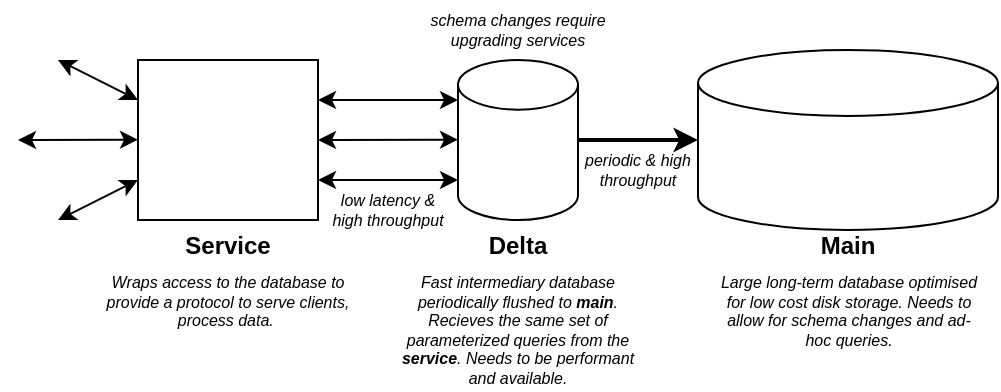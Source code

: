 <mxfile>
    <diagram id="i5sK2yK4htf3sO6do5VU" name="Page-1">
        <mxGraphModel dx="333" dy="1612" grid="1" gridSize="10" guides="1" tooltips="1" connect="1" arrows="1" fold="1" page="1" pageScale="1" pageWidth="827" pageHeight="1169" math="0" shadow="0">
            <root>
                <mxCell id="0"/>
                <mxCell id="1" parent="0"/>
                <mxCell id="XSlXfkg2FwHnw0k_7yCL-4" style="edgeStyle=orthogonalEdgeStyle;rounded=0;orthogonalLoop=1;jettySize=auto;html=1;exitX=1;exitY=0.5;exitDx=0;exitDy=0;exitPerimeter=0;entryX=0;entryY=0.5;entryDx=0;entryDy=0;entryPerimeter=0;strokeWidth=2;" parent="1" source="XSlXfkg2FwHnw0k_7yCL-2" target="XSlXfkg2FwHnw0k_7yCL-3" edge="1">
                    <mxGeometry relative="1" as="geometry"/>
                </mxCell>
                <mxCell id="XSlXfkg2FwHnw0k_7yCL-2" value="" style="shape=cylinder3;whiteSpace=wrap;html=1;boundedLbl=1;backgroundOutline=1;size=12.41;" parent="1" vertex="1">
                    <mxGeometry x="230" y="20" width="60" height="80" as="geometry"/>
                </mxCell>
                <mxCell id="XSlXfkg2FwHnw0k_7yCL-3" value="" style="shape=cylinder3;whiteSpace=wrap;html=1;boundedLbl=1;backgroundOutline=1;size=16.481;" parent="1" vertex="1">
                    <mxGeometry x="350" y="15" width="150" height="90" as="geometry"/>
                </mxCell>
                <mxCell id="XSlXfkg2FwHnw0k_7yCL-10" value="" style="rounded=0;whiteSpace=wrap;html=1;" parent="1" vertex="1">
                    <mxGeometry x="70" y="20" width="90" height="80" as="geometry"/>
                </mxCell>
                <mxCell id="XSlXfkg2FwHnw0k_7yCL-15" value="" style="endArrow=classic;startArrow=classic;html=1;rounded=0;" parent="1" edge="1">
                    <mxGeometry width="50" height="50" relative="1" as="geometry">
                        <mxPoint x="160" y="60" as="sourcePoint"/>
                        <mxPoint x="230" y="59.85" as="targetPoint"/>
                    </mxGeometry>
                </mxCell>
                <mxCell id="XSlXfkg2FwHnw0k_7yCL-16" value="" style="endArrow=classic;startArrow=classic;html=1;rounded=0;" parent="1" edge="1">
                    <mxGeometry width="50" height="50" relative="1" as="geometry">
                        <mxPoint x="160" y="80" as="sourcePoint"/>
                        <mxPoint x="230" y="80.0" as="targetPoint"/>
                    </mxGeometry>
                </mxCell>
                <mxCell id="XSlXfkg2FwHnw0k_7yCL-17" value="" style="endArrow=classic;startArrow=classic;html=1;rounded=0;" parent="1" edge="1">
                    <mxGeometry width="50" height="50" relative="1" as="geometry">
                        <mxPoint x="160" y="40" as="sourcePoint"/>
                        <mxPoint x="230" y="40" as="targetPoint"/>
                    </mxGeometry>
                </mxCell>
                <mxCell id="XSlXfkg2FwHnw0k_7yCL-18" value="Delta" style="text;html=1;strokeColor=none;fillColor=none;align=center;verticalAlign=middle;whiteSpace=wrap;rounded=0;fontStyle=1" parent="1" vertex="1">
                    <mxGeometry x="230" y="105" width="60" height="15" as="geometry"/>
                </mxCell>
                <mxCell id="XSlXfkg2FwHnw0k_7yCL-19" value="" style="endArrow=classic;startArrow=classic;html=1;rounded=0;" parent="1" edge="1">
                    <mxGeometry width="50" height="50" relative="1" as="geometry">
                        <mxPoint x="30" y="20" as="sourcePoint"/>
                        <mxPoint x="70" y="40.0" as="targetPoint"/>
                    </mxGeometry>
                </mxCell>
                <mxCell id="XSlXfkg2FwHnw0k_7yCL-20" value="" style="endArrow=classic;startArrow=classic;html=1;rounded=0;" parent="1" edge="1">
                    <mxGeometry width="50" height="50" relative="1" as="geometry">
                        <mxPoint x="10" y="60" as="sourcePoint"/>
                        <mxPoint x="70" y="59.85" as="targetPoint"/>
                    </mxGeometry>
                </mxCell>
                <mxCell id="XSlXfkg2FwHnw0k_7yCL-21" value="" style="endArrow=classic;startArrow=classic;html=1;rounded=0;" parent="1" edge="1">
                    <mxGeometry width="50" height="50" relative="1" as="geometry">
                        <mxPoint x="30" y="100" as="sourcePoint"/>
                        <mxPoint x="70" y="80.0" as="targetPoint"/>
                    </mxGeometry>
                </mxCell>
                <mxCell id="XSlXfkg2FwHnw0k_7yCL-23" value="Main" style="text;html=1;strokeColor=none;fillColor=none;align=center;verticalAlign=middle;whiteSpace=wrap;rounded=0;fontStyle=1" parent="1" vertex="1">
                    <mxGeometry x="395" y="105" width="60" height="15" as="geometry"/>
                </mxCell>
                <mxCell id="XSlXfkg2FwHnw0k_7yCL-24" value="Service" style="text;html=1;strokeColor=none;fillColor=none;align=center;verticalAlign=middle;whiteSpace=wrap;rounded=0;fontStyle=1" parent="1" vertex="1">
                    <mxGeometry x="85" y="105" width="60" height="15" as="geometry"/>
                </mxCell>
                <mxCell id="XSlXfkg2FwHnw0k_7yCL-26" value="Large long-term database optimised for low cost disk storage. Needs to allow for schema changes and ad-hoc queries." style="text;html=1;strokeColor=none;fillColor=none;align=center;verticalAlign=top;whiteSpace=wrap;rounded=0;fontStyle=2;fontSize=8;" parent="1" vertex="1">
                    <mxGeometry x="357.5" y="120" width="135" height="40" as="geometry"/>
                </mxCell>
                <mxCell id="XSlXfkg2FwHnw0k_7yCL-27" value="Fast intermediary database periodically flushed to &lt;b&gt;main&lt;/b&gt;. Recieves the same set of parameterized queries from the &lt;b&gt;service&lt;/b&gt;. Needs to be performant and available." style="text;html=1;strokeColor=none;fillColor=none;align=center;verticalAlign=top;whiteSpace=wrap;rounded=0;fontStyle=2;fontSize=8;" parent="1" vertex="1">
                    <mxGeometry x="195" y="120" width="130" height="60" as="geometry"/>
                </mxCell>
                <mxCell id="XSlXfkg2FwHnw0k_7yCL-28" value="Wraps access to the database to provide a protocol to serve clients, process data.&amp;nbsp;" style="text;html=1;strokeColor=none;fillColor=none;align=center;verticalAlign=top;whiteSpace=wrap;rounded=0;fontStyle=2;fontSize=8;" parent="1" vertex="1">
                    <mxGeometry x="50" y="120" width="130" height="60" as="geometry"/>
                </mxCell>
                <mxCell id="XSlXfkg2FwHnw0k_7yCL-30" value="schema changes require upgrading services" style="text;html=1;strokeColor=none;fillColor=none;align=center;verticalAlign=middle;whiteSpace=wrap;rounded=0;fontSize=8;fontStyle=2" parent="1" vertex="1">
                    <mxGeometry x="215" y="-10" width="90" height="30" as="geometry"/>
                </mxCell>
                <mxCell id="XSlXfkg2FwHnw0k_7yCL-31" value="periodic &amp;amp; high &lt;br&gt;throughput" style="text;html=1;strokeColor=none;fillColor=none;align=center;verticalAlign=middle;whiteSpace=wrap;rounded=0;fontSize=8;fontStyle=2" parent="1" vertex="1">
                    <mxGeometry x="290" y="60" width="60" height="30" as="geometry"/>
                </mxCell>
                <mxCell id="XSlXfkg2FwHnw0k_7yCL-32" value="low latency &amp;amp; &lt;br&gt;high throughput" style="text;html=1;strokeColor=none;fillColor=none;align=center;verticalAlign=middle;whiteSpace=wrap;rounded=0;fontSize=8;fontStyle=2" parent="1" vertex="1">
                    <mxGeometry x="160" y="80" width="70" height="30" as="geometry"/>
                </mxCell>
            </root>
        </mxGraphModel>
    </diagram>
</mxfile>